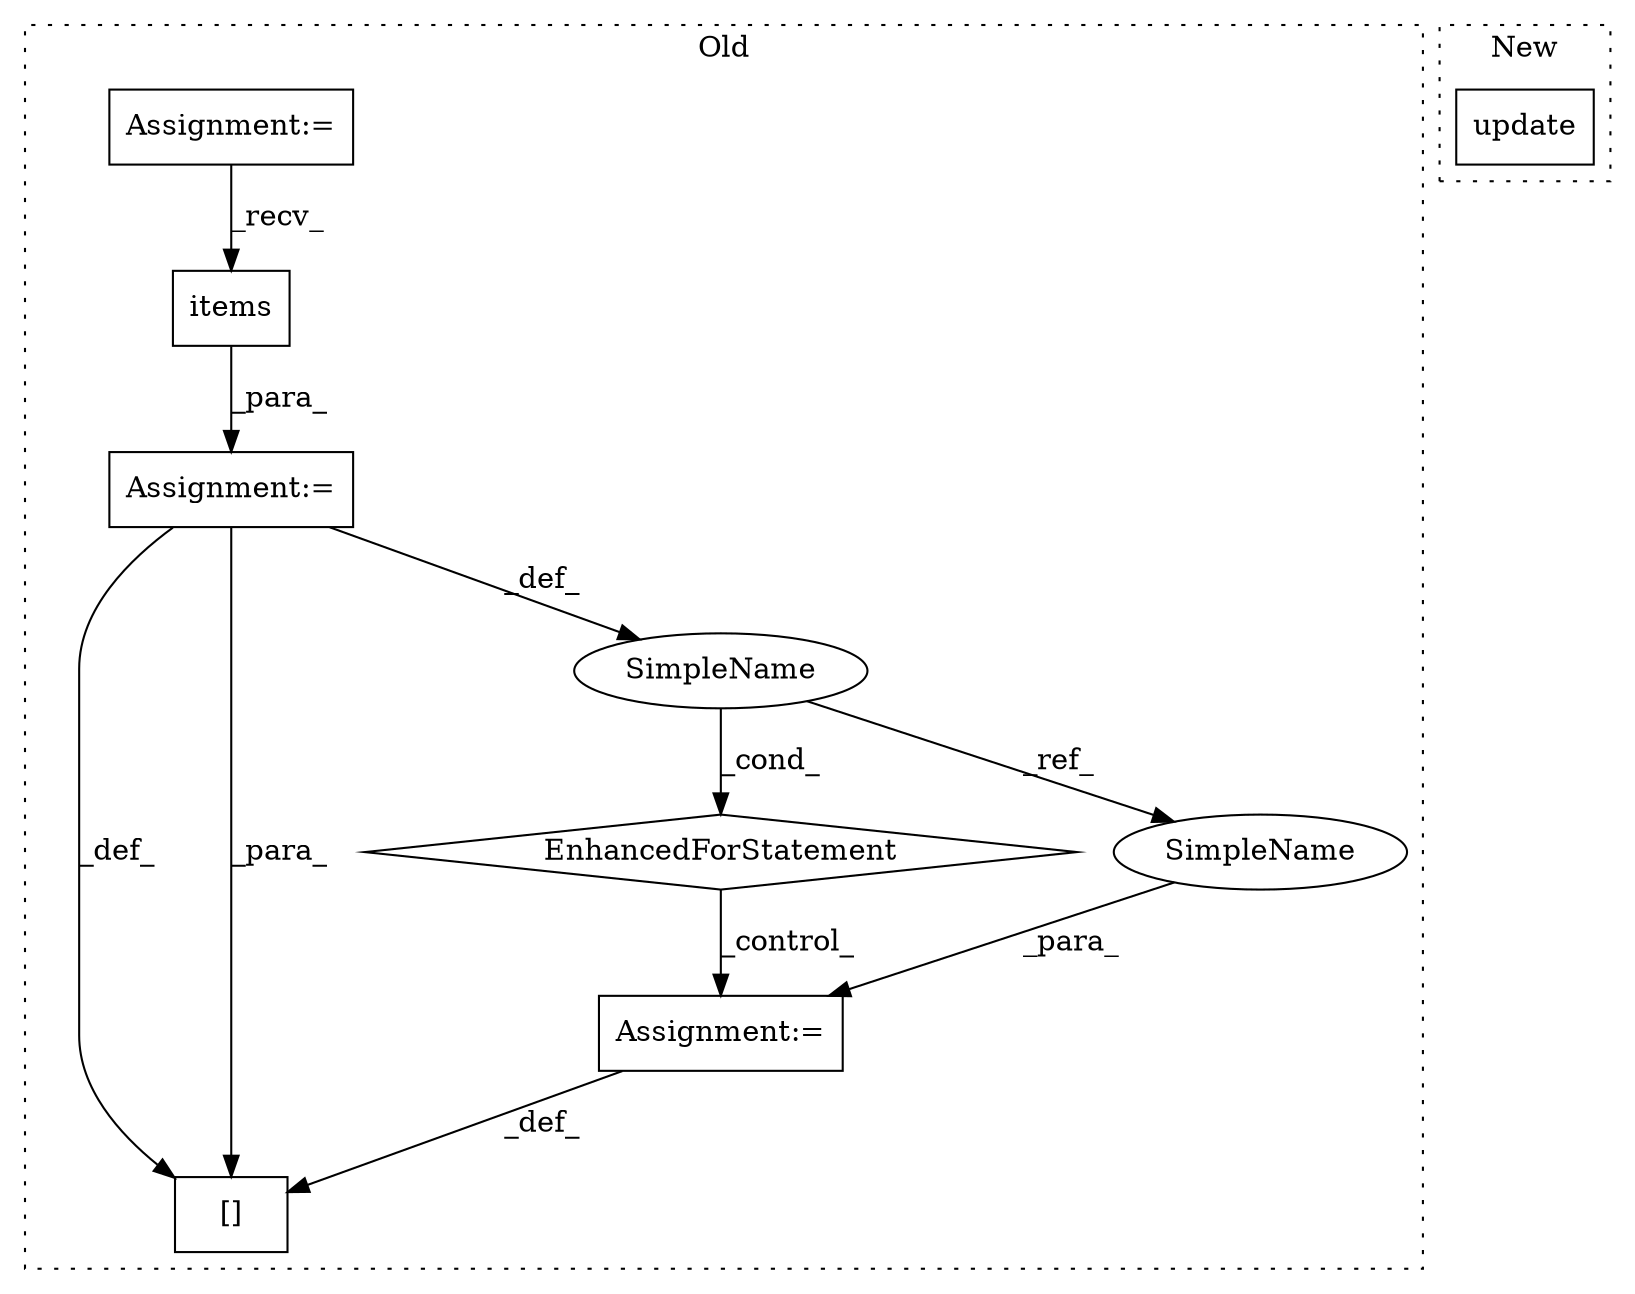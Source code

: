 digraph G {
subgraph cluster0 {
1 [label="items" a="32" s="353" l="7" shape="box"];
3 [label="Assignment:=" a="7" s="266,360" l="63,2" shape="box"];
4 [label="EnhancedForStatement" a="70" s="266,360" l="63,2" shape="diamond"];
5 [label="Assignment:=" a="7" s="374" l="1" shape="box"];
6 [label="[]" a="2" s="370,373" l="2,1" shape="box"];
7 [label="SimpleName" a="42" s="333" l="1" shape="ellipse"];
8 [label="Assignment:=" a="7" s="218" l="15" shape="box"];
9 [label="SimpleName" a="42" s="375" l="1" shape="ellipse"];
label = "Old";
style="dotted";
}
subgraph cluster1 {
2 [label="update" a="32" s="243,265" l="7,1" shape="box"];
label = "New";
style="dotted";
}
1 -> 3 [label="_para_"];
3 -> 6 [label="_def_"];
3 -> 6 [label="_para_"];
3 -> 7 [label="_def_"];
4 -> 5 [label="_control_"];
5 -> 6 [label="_def_"];
7 -> 4 [label="_cond_"];
7 -> 9 [label="_ref_"];
8 -> 1 [label="_recv_"];
9 -> 5 [label="_para_"];
}